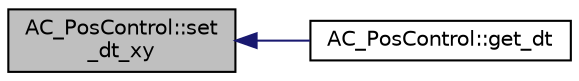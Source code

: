 digraph "AC_PosControl::set_dt_xy"
{
 // INTERACTIVE_SVG=YES
  edge [fontname="Helvetica",fontsize="10",labelfontname="Helvetica",labelfontsize="10"];
  node [fontname="Helvetica",fontsize="10",shape=record];
  rankdir="LR";
  Node1 [label="AC_PosControl::set\l_dt_xy",height=0.2,width=0.4,color="black", fillcolor="grey75", style="filled", fontcolor="black"];
  Node1 -> Node2 [dir="back",color="midnightblue",fontsize="10",style="solid",fontname="Helvetica"];
  Node2 [label="AC_PosControl::get_dt",height=0.2,width=0.4,color="black", fillcolor="white", style="filled",URL="$classAC__PosControl.html#a72bcf0f84c14b53d2d45d09f2a6a599f"];
}
